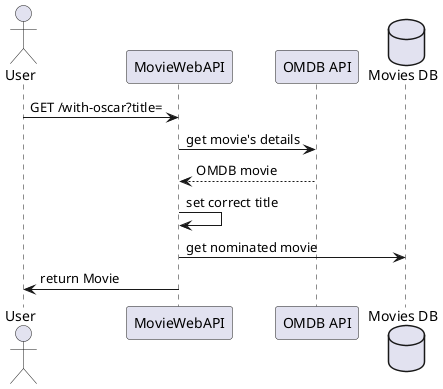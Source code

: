 @startuml
actor User as user
participant "MovieWebAPI" as api
participant "OMDB API" as omdb
database "Movies DB" as db

user -> api: GET /with-oscar?title=
api -> omdb: get movie's details
omdb --> api: OMDB movie
api -> api: set correct title
api -> db: get nominated movie
api -> user: return Movie
@enduml